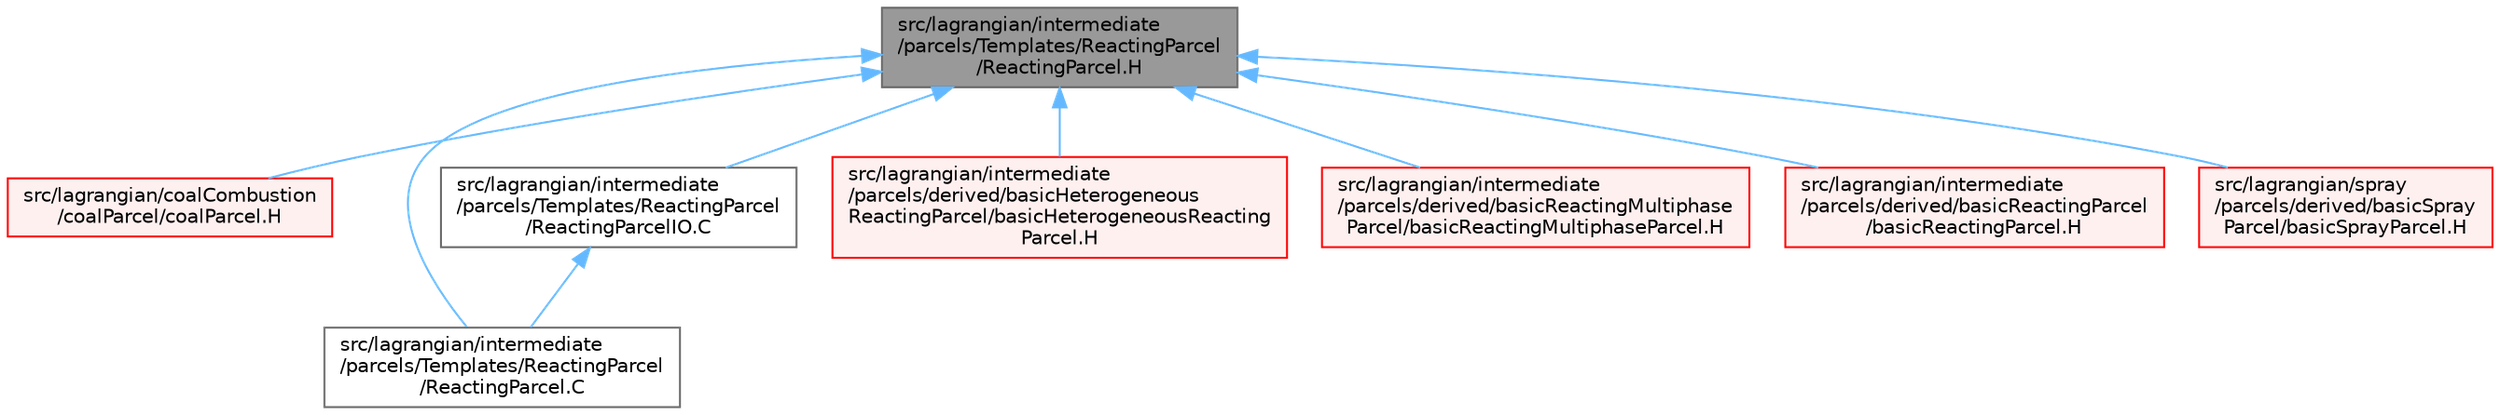 digraph "src/lagrangian/intermediate/parcels/Templates/ReactingParcel/ReactingParcel.H"
{
 // LATEX_PDF_SIZE
  bgcolor="transparent";
  edge [fontname=Helvetica,fontsize=10,labelfontname=Helvetica,labelfontsize=10];
  node [fontname=Helvetica,fontsize=10,shape=box,height=0.2,width=0.4];
  Node1 [id="Node000001",label="src/lagrangian/intermediate\l/parcels/Templates/ReactingParcel\l/ReactingParcel.H",height=0.2,width=0.4,color="gray40", fillcolor="grey60", style="filled", fontcolor="black",tooltip=" "];
  Node1 -> Node2 [id="edge1_Node000001_Node000002",dir="back",color="steelblue1",style="solid",tooltip=" "];
  Node2 [id="Node000002",label="src/lagrangian/coalCombustion\l/coalParcel/coalParcel.H",height=0.2,width=0.4,color="red", fillcolor="#FFF0F0", style="filled",URL="$coalParcel_8H.html",tooltip=" "];
  Node1 -> Node7 [id="edge2_Node000001_Node000007",dir="back",color="steelblue1",style="solid",tooltip=" "];
  Node7 [id="Node000007",label="src/lagrangian/intermediate\l/parcels/Templates/ReactingParcel\l/ReactingParcel.C",height=0.2,width=0.4,color="grey40", fillcolor="white", style="filled",URL="$ReactingParcel_8C.html",tooltip=" "];
  Node1 -> Node8 [id="edge3_Node000001_Node000008",dir="back",color="steelblue1",style="solid",tooltip=" "];
  Node8 [id="Node000008",label="src/lagrangian/intermediate\l/parcels/Templates/ReactingParcel\l/ReactingParcelIO.C",height=0.2,width=0.4,color="grey40", fillcolor="white", style="filled",URL="$ReactingParcelIO_8C.html",tooltip=" "];
  Node8 -> Node7 [id="edge4_Node000008_Node000007",dir="back",color="steelblue1",style="solid",tooltip=" "];
  Node1 -> Node9 [id="edge5_Node000001_Node000009",dir="back",color="steelblue1",style="solid",tooltip=" "];
  Node9 [id="Node000009",label="src/lagrangian/intermediate\l/parcels/derived/basicHeterogeneous\lReactingParcel/basicHeterogeneousReacting\lParcel.H",height=0.2,width=0.4,color="red", fillcolor="#FFF0F0", style="filled",URL="$basicHeterogeneousReactingParcel_8H.html",tooltip=" "];
  Node1 -> Node14 [id="edge6_Node000001_Node000014",dir="back",color="steelblue1",style="solid",tooltip=" "];
  Node14 [id="Node000014",label="src/lagrangian/intermediate\l/parcels/derived/basicReactingMultiphase\lParcel/basicReactingMultiphaseParcel.H",height=0.2,width=0.4,color="red", fillcolor="#FFF0F0", style="filled",URL="$basicReactingMultiphaseParcel_8H.html",tooltip=" "];
  Node1 -> Node19 [id="edge7_Node000001_Node000019",dir="back",color="steelblue1",style="solid",tooltip=" "];
  Node19 [id="Node000019",label="src/lagrangian/intermediate\l/parcels/derived/basicReactingParcel\l/basicReactingParcel.H",height=0.2,width=0.4,color="red", fillcolor="#FFF0F0", style="filled",URL="$basicReactingParcel_8H.html",tooltip=" "];
  Node1 -> Node24 [id="edge8_Node000001_Node000024",dir="back",color="steelblue1",style="solid",tooltip=" "];
  Node24 [id="Node000024",label="src/lagrangian/spray\l/parcels/derived/basicSpray\lParcel/basicSprayParcel.H",height=0.2,width=0.4,color="red", fillcolor="#FFF0F0", style="filled",URL="$basicSprayParcel_8H.html",tooltip=" "];
}
